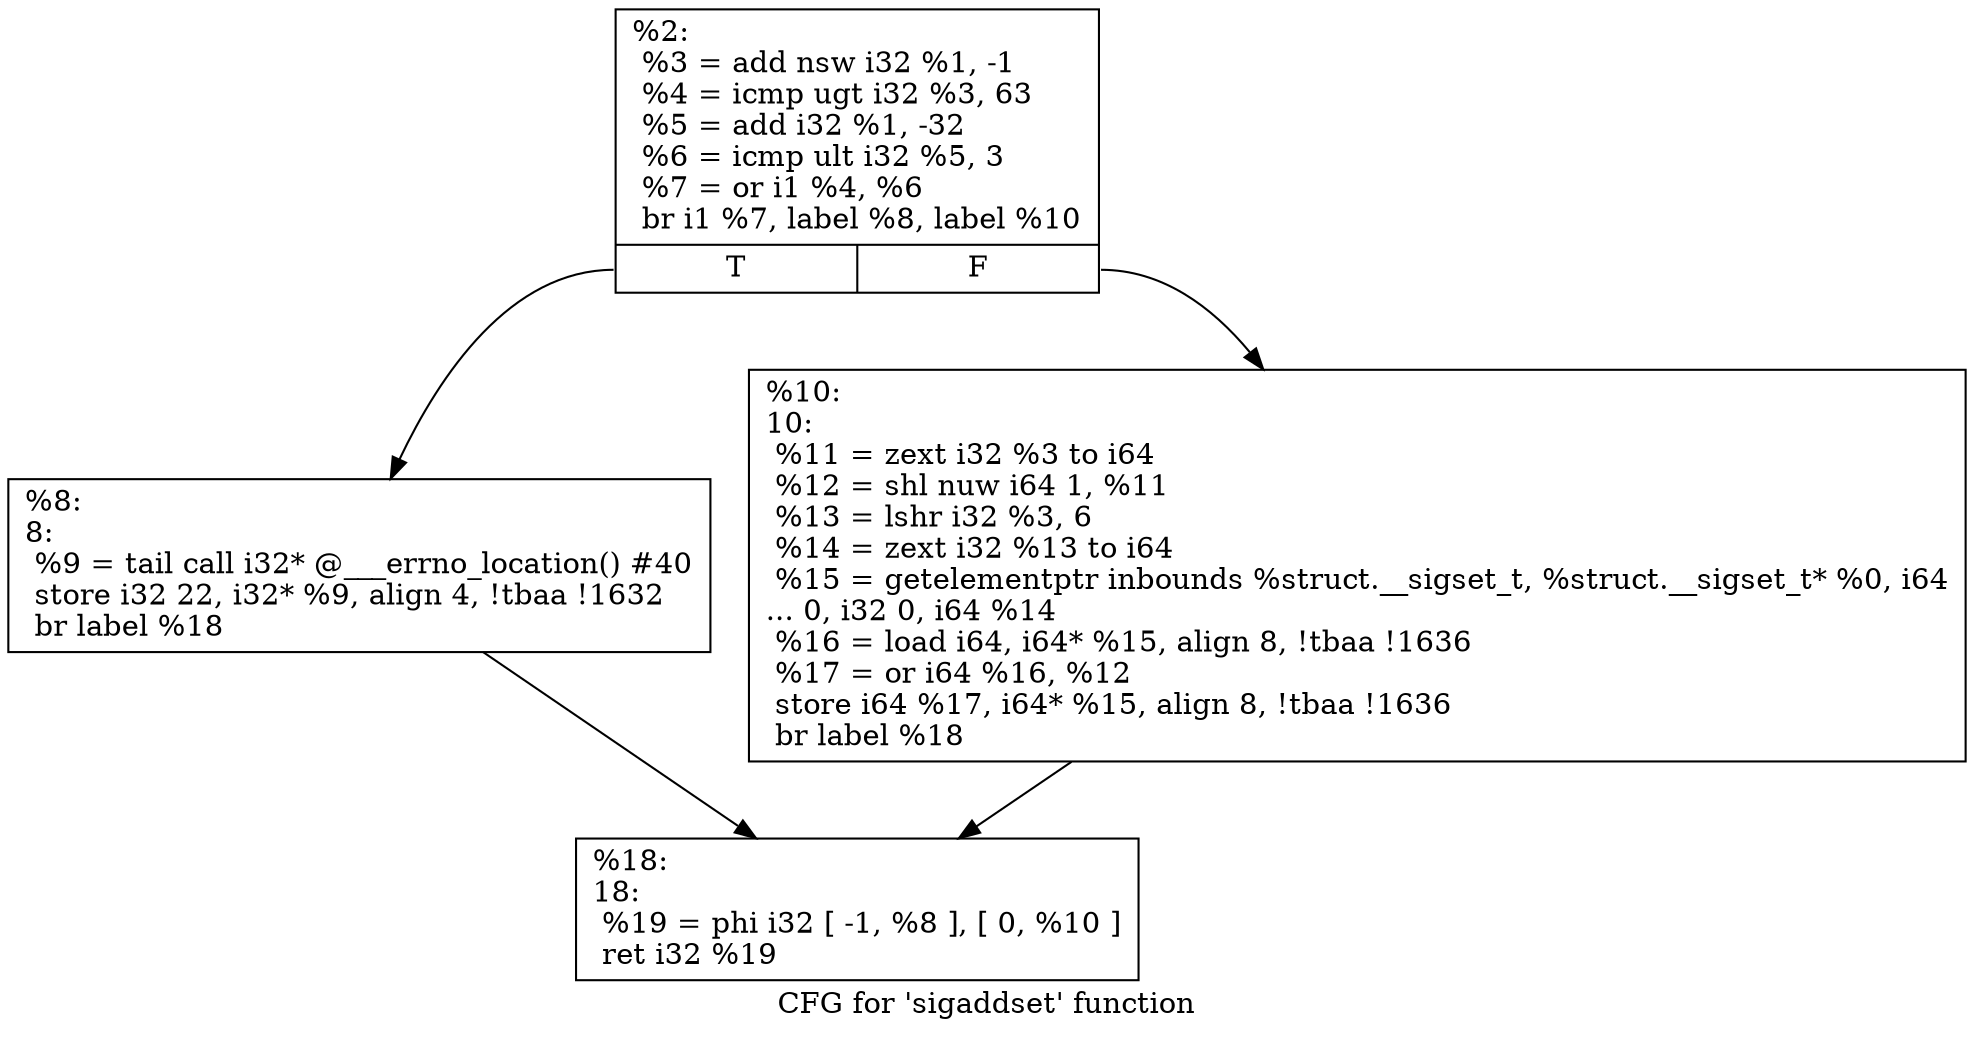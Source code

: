 digraph "CFG for 'sigaddset' function" {
	label="CFG for 'sigaddset' function";

	Node0x1b6e050 [shape=record,label="{%2:\l  %3 = add nsw i32 %1, -1\l  %4 = icmp ugt i32 %3, 63\l  %5 = add i32 %1, -32\l  %6 = icmp ult i32 %5, 3\l  %7 = or i1 %4, %6\l  br i1 %7, label %8, label %10\l|{<s0>T|<s1>F}}"];
	Node0x1b6e050:s0 -> Node0x1b6e2b0;
	Node0x1b6e050:s1 -> Node0x1b6e300;
	Node0x1b6e2b0 [shape=record,label="{%8:\l8:                                                \l  %9 = tail call i32* @___errno_location() #40\l  store i32 22, i32* %9, align 4, !tbaa !1632\l  br label %18\l}"];
	Node0x1b6e2b0 -> Node0x1b6e350;
	Node0x1b6e300 [shape=record,label="{%10:\l10:                                               \l  %11 = zext i32 %3 to i64\l  %12 = shl nuw i64 1, %11\l  %13 = lshr i32 %3, 6\l  %14 = zext i32 %13 to i64\l  %15 = getelementptr inbounds %struct.__sigset_t, %struct.__sigset_t* %0, i64\l... 0, i32 0, i64 %14\l  %16 = load i64, i64* %15, align 8, !tbaa !1636\l  %17 = or i64 %16, %12\l  store i64 %17, i64* %15, align 8, !tbaa !1636\l  br label %18\l}"];
	Node0x1b6e300 -> Node0x1b6e350;
	Node0x1b6e350 [shape=record,label="{%18:\l18:                                               \l  %19 = phi i32 [ -1, %8 ], [ 0, %10 ]\l  ret i32 %19\l}"];
}
